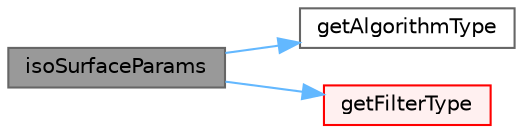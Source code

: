 digraph "isoSurfaceParams"
{
 // LATEX_PDF_SIZE
  bgcolor="transparent";
  edge [fontname=Helvetica,fontsize=10,labelfontname=Helvetica,labelfontsize=10];
  node [fontname=Helvetica,fontsize=10,shape=box,height=0.2,width=0.4];
  rankdir="LR";
  Node1 [id="Node000001",label="isoSurfaceParams",height=0.2,width=0.4,color="gray40", fillcolor="grey60", style="filled", fontcolor="black",tooltip=" "];
  Node1 -> Node2 [id="edge1_Node000001_Node000002",color="steelblue1",style="solid",tooltip=" "];
  Node2 [id="Node000002",label="getAlgorithmType",height=0.2,width=0.4,color="grey40", fillcolor="white", style="filled",URL="$classFoam_1_1isoSurfaceParams.html#a95a7ad3be5f66de68429d3013f351ea9",tooltip=" "];
  Node1 -> Node3 [id="edge2_Node000001_Node000003",color="steelblue1",style="solid",tooltip=" "];
  Node3 [id="Node000003",label="getFilterType",height=0.2,width=0.4,color="red", fillcolor="#FFF0F0", style="filled",URL="$classFoam_1_1isoSurfaceParams.html#abc79fb2a058b15c7142cb0a61bb03852",tooltip=" "];
}

